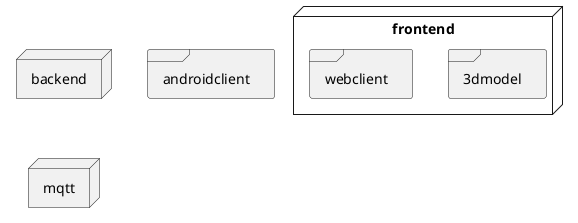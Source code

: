 @startuml
node backend
node frontend {
  frame 3dmodel
  frame webclient
}
frame androidclient
node mqtt
@enduml